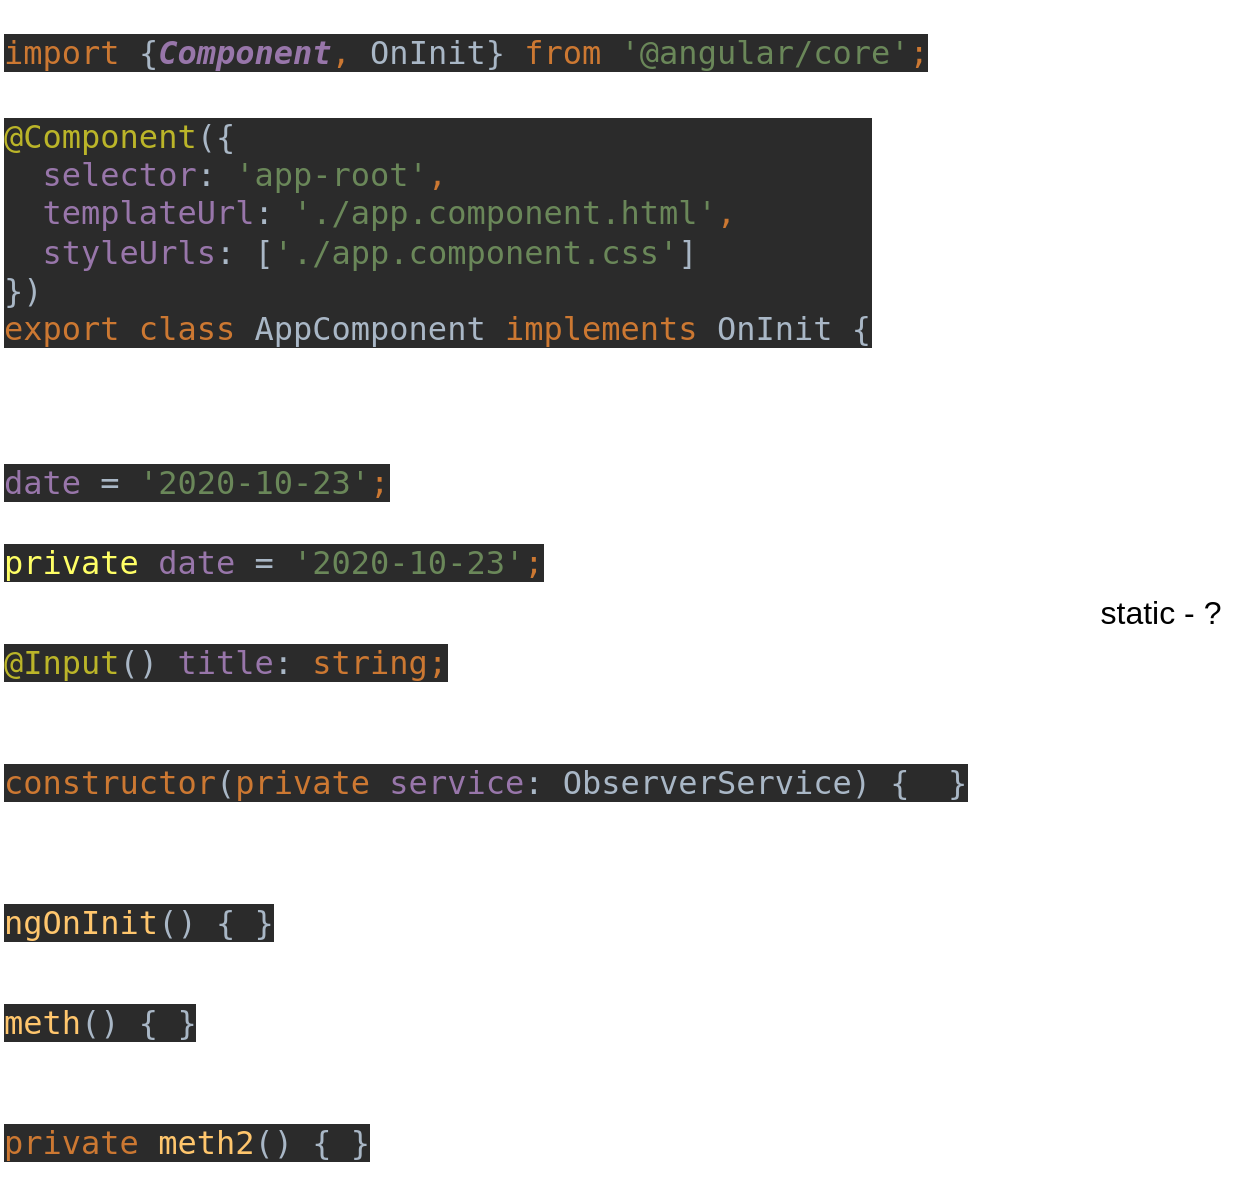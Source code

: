<mxfile version="13.7.3" type="device"><diagram id="q4-Cs6clWWx3zM11zpZe" name="children &amp; set &amp; get"><mxGraphModel dx="1024" dy="592" grid="1" gridSize="10" guides="1" tooltips="1" connect="1" arrows="1" fold="1" page="1" pageScale="1" pageWidth="827" pageHeight="1169" math="0" shadow="0"><root><mxCell id="NyrH_KXfmQNb-sl-_Fos-0"/><mxCell id="NyrH_KXfmQNb-sl-_Fos-1" parent="NyrH_KXfmQNb-sl-_Fos-0"/><mxCell id="ocW5vowYwagnch4zBmod-0" value="&lt;pre style=&quot;background-color: rgb(43, 43, 43); color: rgb(169, 183, 198); font-family: &amp;quot;jetbrains mono&amp;quot;, monospace; font-size: 16px;&quot;&gt;&lt;span style=&quot;color: rgb(204, 120, 50); font-size: 16px;&quot;&gt;import &lt;/span&gt;{&lt;span style=&quot;color: rgb(152, 118, 170); font-weight: bold; font-style: italic; font-size: 16px;&quot;&gt;Component&lt;/span&gt;&lt;span style=&quot;color: rgb(204, 120, 50); font-size: 16px;&quot;&gt;, &lt;/span&gt;OnInit} &lt;span style=&quot;color: rgb(204, 120, 50); font-size: 16px;&quot;&gt;from &lt;/span&gt;&lt;span style=&quot;color: rgb(106, 135, 89); font-size: 16px;&quot;&gt;'@angular/core'&lt;/span&gt;&lt;span style=&quot;color: rgb(204, 120, 50); font-size: 16px;&quot;&gt;;&lt;/span&gt;&lt;/pre&gt;" style="text;whiteSpace=wrap;html=1;verticalAlign=middle;fontSize=16;" vertex="1" parent="NyrH_KXfmQNb-sl-_Fos-1"><mxGeometry x="40" y="40" width="370" height="20" as="geometry"/></mxCell><mxCell id="ocW5vowYwagnch4zBmod-1" value="&lt;pre style=&quot;background-color: #2b2b2b ; color: #a9b7c6 ; font-family: &amp;quot;jetbrains mono&amp;quot; , monospace ; font-size: 9 8pt&quot;&gt;&lt;span style=&quot;color: #bbb529&quot;&gt;@Component&lt;/span&gt;({&lt;br&gt;  &lt;span style=&quot;color: #9876aa&quot;&gt;selector&lt;/span&gt;: &lt;span style=&quot;color: #6a8759&quot;&gt;'app-root'&lt;/span&gt;&lt;span style=&quot;color: #cc7832&quot;&gt;,&lt;br&gt;&lt;/span&gt;&lt;span style=&quot;color: #cc7832&quot;&gt;  &lt;/span&gt;&lt;span style=&quot;color: #9876aa&quot;&gt;templateUrl&lt;/span&gt;: &lt;span style=&quot;color: #6a8759&quot;&gt;'./app.component.html'&lt;/span&gt;&lt;span style=&quot;color: #cc7832&quot;&gt;,&lt;br&gt;&lt;/span&gt;&lt;span style=&quot;color: #cc7832&quot;&gt;  &lt;/span&gt;&lt;span style=&quot;color: #9876aa&quot;&gt;styleUrls&lt;/span&gt;: [&lt;span style=&quot;color: #6a8759&quot;&gt;'./app.component.css'&lt;/span&gt;]&lt;br&gt;})&lt;br&gt;&lt;span style=&quot;color: #cc7832&quot;&gt;export class &lt;/span&gt;AppComponent &lt;span style=&quot;color: #cc7832&quot;&gt;implements &lt;/span&gt;OnInit {&lt;/pre&gt;" style="text;whiteSpace=wrap;html=1;fontSize=16;verticalAlign=middle;" vertex="1" parent="NyrH_KXfmQNb-sl-_Fos-1"><mxGeometry x="40" y="80" width="460" height="120" as="geometry"/></mxCell><mxCell id="ocW5vowYwagnch4zBmod-2" value="&lt;pre style=&quot;background-color: #2b2b2b ; color: #a9b7c6 ; font-family: &amp;#34;jetbrains mono&amp;#34; , monospace ; font-size: 9 8pt&quot;&gt;&lt;span style=&quot;color: #9876aa&quot;&gt;date &lt;/span&gt;= &lt;span style=&quot;color: #6a8759&quot;&gt;'2020-10-23'&lt;/span&gt;&lt;span style=&quot;color: #cc7832&quot;&gt;;&lt;/span&gt;&lt;/pre&gt;" style="text;whiteSpace=wrap;html=1;fontSize=16;verticalAlign=middle;" vertex="1" parent="NyrH_KXfmQNb-sl-_Fos-1"><mxGeometry x="40" y="250" width="200" height="30" as="geometry"/></mxCell><mxCell id="ocW5vowYwagnch4zBmod-3" value="&lt;pre style=&quot;background-color: #2b2b2b ; color: #a9b7c6 ; font-family: &amp;quot;jetbrains mono&amp;quot; , monospace ; font-size: 9 8pt&quot;&gt;&lt;span style=&quot;color: #ffc66d&quot;&gt;ngOnInit&lt;/span&gt;() { }&lt;/pre&gt;" style="text;whiteSpace=wrap;html=1;fontSize=16;verticalAlign=middle;" vertex="1" parent="NyrH_KXfmQNb-sl-_Fos-1"><mxGeometry x="40" y="470" width="160" height="30" as="geometry"/></mxCell><mxCell id="ocW5vowYwagnch4zBmod-5" value="&lt;pre style=&quot;background-color: #2b2b2b ; color: #a9b7c6 ; font-family: &amp;quot;jetbrains mono&amp;quot; , monospace ; font-size: 9 8pt&quot;&gt;&lt;span style=&quot;color: #ffc66d&quot;&gt;meth&lt;/span&gt;() { }&lt;/pre&gt;" style="text;whiteSpace=wrap;html=1;fontSize=16;verticalAlign=middle;" vertex="1" parent="NyrH_KXfmQNb-sl-_Fos-1"><mxGeometry x="40" y="520" width="120" height="30" as="geometry"/></mxCell><mxCell id="ocW5vowYwagnch4zBmod-6" value="&lt;pre style=&quot;background-color: #2b2b2b ; color: #a9b7c6 ; font-family: &amp;quot;jetbrains mono&amp;quot; , monospace ; font-size: 9 8pt&quot;&gt;&lt;span style=&quot;color: #cc7832&quot;&gt;private &lt;/span&gt;&lt;span style=&quot;color: #ffc66d&quot;&gt;meth2&lt;/span&gt;() { }&lt;/pre&gt;" style="text;whiteSpace=wrap;html=1;fontSize=16;verticalAlign=middle;" vertex="1" parent="NyrH_KXfmQNb-sl-_Fos-1"><mxGeometry x="40" y="580" width="210" height="30" as="geometry"/></mxCell><mxCell id="ocW5vowYwagnch4zBmod-7" value="static - ?" style="text;html=1;align=center;verticalAlign=middle;resizable=0;points=[];autosize=1;fontSize=16;" vertex="1" parent="NyrH_KXfmQNb-sl-_Fos-1"><mxGeometry x="580" y="320" width="80" height="20" as="geometry"/></mxCell><mxCell id="ocW5vowYwagnch4zBmod-8" value="&lt;pre style=&quot;background-color: rgb(43 , 43 , 43) ; font-family: &amp;#34;jetbrains mono&amp;#34; , monospace&quot;&gt;&lt;font color=&quot;#ffff66&quot;&gt;private&lt;/font&gt;&lt;span style=&quot;color: rgb(152 , 118 , 170)&quot;&gt; date &lt;/span&gt;&lt;font color=&quot;#a9b7c6&quot;&gt;= &lt;/font&gt;&lt;span style=&quot;color: rgb(106 , 135 , 89)&quot;&gt;'2020-10-23'&lt;/span&gt;&lt;span style=&quot;color: rgb(204 , 120 , 50)&quot;&gt;;&lt;/span&gt;&lt;/pre&gt;" style="text;whiteSpace=wrap;html=1;fontSize=16;verticalAlign=middle;" vertex="1" parent="NyrH_KXfmQNb-sl-_Fos-1"><mxGeometry x="40" y="290" width="200" height="30" as="geometry"/></mxCell><mxCell id="ocW5vowYwagnch4zBmod-9" value="&lt;pre style=&quot;background-color: #2b2b2b ; color: #a9b7c6 ; font-family: &amp;quot;jetbrains mono&amp;quot; , monospace ; font-size: 9 8pt&quot;&gt;&lt;span style=&quot;color: #bbb529&quot;&gt;@Input&lt;/span&gt;() &lt;span style=&quot;color: #9876aa&quot;&gt;title&lt;/span&gt;: &lt;span style=&quot;color: #cc7832&quot;&gt;string;&lt;/span&gt;&lt;/pre&gt;" style="text;whiteSpace=wrap;html=1;fontSize=16;verticalAlign=middle;" vertex="1" parent="NyrH_KXfmQNb-sl-_Fos-1"><mxGeometry x="40" y="340" width="250" height="30" as="geometry"/></mxCell><mxCell id="ocW5vowYwagnch4zBmod-10" value="&lt;pre style=&quot;background-color: #2b2b2b ; color: #a9b7c6 ; font-family: &amp;quot;jetbrains mono&amp;quot; , monospace ; font-size: 9 8pt&quot;&gt;&lt;span style=&quot;color: #cc7832&quot;&gt;constructor&lt;/span&gt;(&lt;span style=&quot;color: #cc7832&quot;&gt;private &lt;/span&gt;&lt;span style=&quot;color: #9876aa&quot;&gt;service&lt;/span&gt;: ObserverService) {  }&lt;/pre&gt;" style="text;whiteSpace=wrap;html=1;fontSize=16;verticalAlign=middle;" vertex="1" parent="NyrH_KXfmQNb-sl-_Fos-1"><mxGeometry x="40" y="400" width="510" height="30" as="geometry"/></mxCell></root></mxGraphModel></diagram></mxfile>